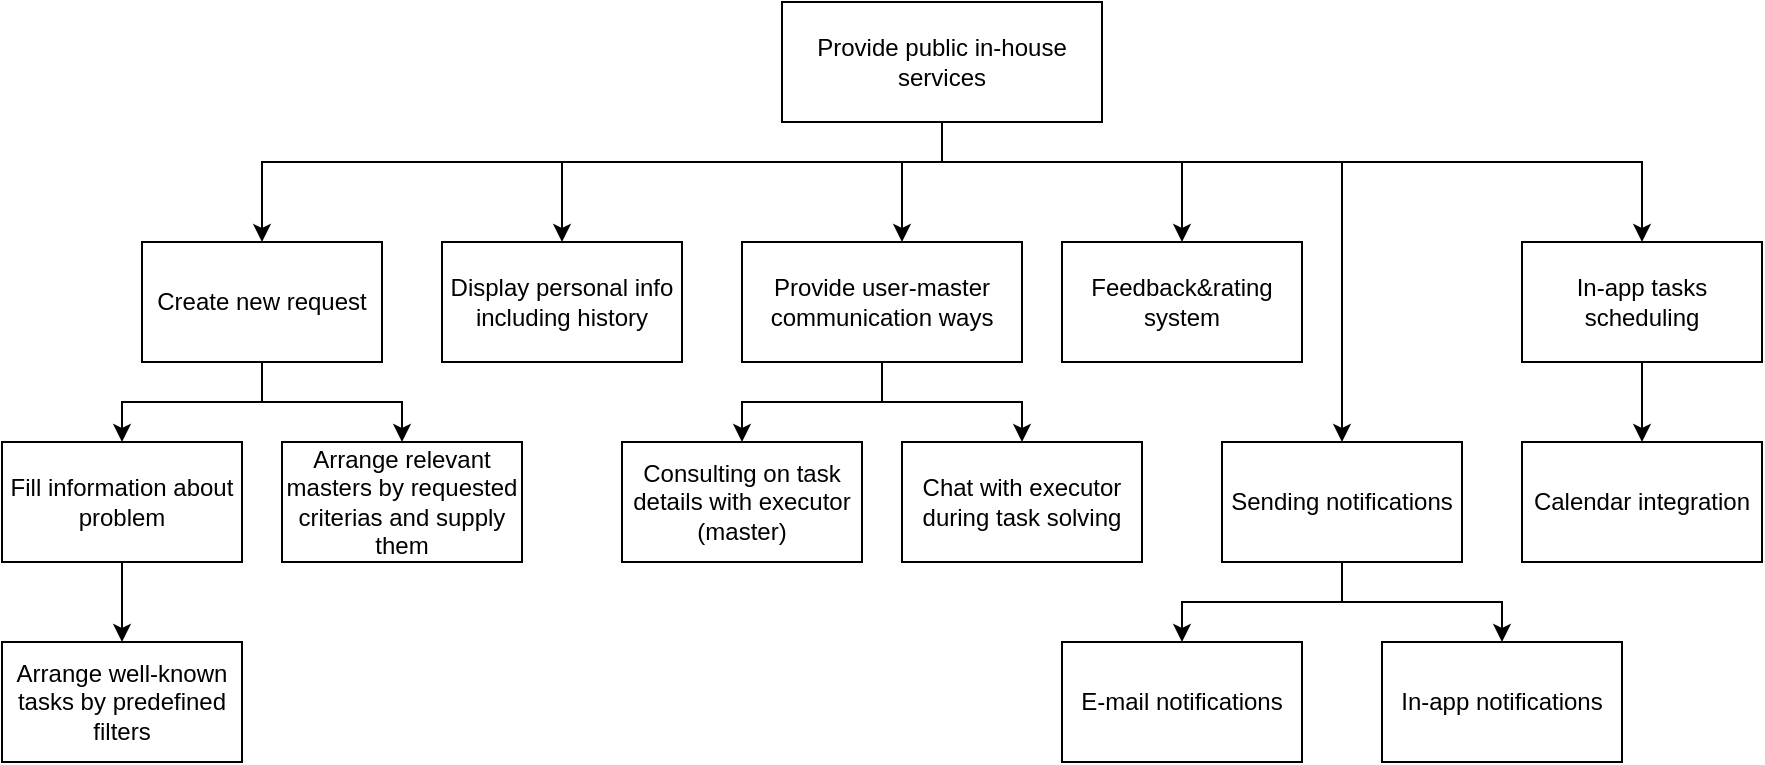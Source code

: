 <mxfile version="20.4.2" type="device"><diagram id="DK6LMgPEavckiG7GLwEh" name="Page-1"><mxGraphModel dx="1727" dy="977" grid="1" gridSize="10" guides="1" tooltips="1" connect="1" arrows="1" fold="1" page="1" pageScale="1" pageWidth="850" pageHeight="1100" math="0" shadow="0"><root><mxCell id="0"/><mxCell id="1" parent="0"/><mxCell id="0rfQ9InMZ9AK1Nsloik6-13" style="edgeStyle=orthogonalEdgeStyle;rounded=0;orthogonalLoop=1;jettySize=auto;html=1;exitX=0.5;exitY=1;exitDx=0;exitDy=0;entryX=0.5;entryY=0;entryDx=0;entryDy=0;" edge="1" parent="1" source="0rfQ9InMZ9AK1Nsloik6-1" target="0rfQ9InMZ9AK1Nsloik6-2"><mxGeometry relative="1" as="geometry"><Array as="points"><mxPoint x="490" y="180"/><mxPoint x="150" y="180"/></Array></mxGeometry></mxCell><mxCell id="0rfQ9InMZ9AK1Nsloik6-21" style="edgeStyle=orthogonalEdgeStyle;rounded=0;orthogonalLoop=1;jettySize=auto;html=1;exitX=0.5;exitY=1;exitDx=0;exitDy=0;entryX=0.5;entryY=0;entryDx=0;entryDy=0;" edge="1" parent="1" source="0rfQ9InMZ9AK1Nsloik6-1" target="0rfQ9InMZ9AK1Nsloik6-9"><mxGeometry relative="1" as="geometry"><Array as="points"><mxPoint x="490" y="180"/><mxPoint x="300" y="180"/></Array></mxGeometry></mxCell><mxCell id="0rfQ9InMZ9AK1Nsloik6-22" style="edgeStyle=orthogonalEdgeStyle;rounded=0;orthogonalLoop=1;jettySize=auto;html=1;exitX=0.5;exitY=1;exitDx=0;exitDy=0;" edge="1" parent="1" source="0rfQ9InMZ9AK1Nsloik6-1" target="0rfQ9InMZ9AK1Nsloik6-6"><mxGeometry relative="1" as="geometry"><Array as="points"><mxPoint x="490" y="180"/><mxPoint x="470" y="180"/></Array></mxGeometry></mxCell><mxCell id="0rfQ9InMZ9AK1Nsloik6-23" style="edgeStyle=orthogonalEdgeStyle;rounded=0;orthogonalLoop=1;jettySize=auto;html=1;exitX=0.5;exitY=1;exitDx=0;exitDy=0;entryX=0.5;entryY=0;entryDx=0;entryDy=0;" edge="1" parent="1" source="0rfQ9InMZ9AK1Nsloik6-1" target="0rfQ9InMZ9AK1Nsloik6-11"><mxGeometry relative="1" as="geometry"><Array as="points"><mxPoint x="490" y="180"/><mxPoint x="610" y="180"/></Array></mxGeometry></mxCell><mxCell id="0rfQ9InMZ9AK1Nsloik6-27" style="edgeStyle=orthogonalEdgeStyle;rounded=0;orthogonalLoop=1;jettySize=auto;html=1;exitX=0.5;exitY=1;exitDx=0;exitDy=0;entryX=0.5;entryY=0;entryDx=0;entryDy=0;" edge="1" parent="1" source="0rfQ9InMZ9AK1Nsloik6-1" target="0rfQ9InMZ9AK1Nsloik6-26"><mxGeometry relative="1" as="geometry"><Array as="points"><mxPoint x="490" y="180"/><mxPoint x="840" y="180"/></Array></mxGeometry></mxCell><mxCell id="0rfQ9InMZ9AK1Nsloik6-28" style="edgeStyle=orthogonalEdgeStyle;rounded=0;orthogonalLoop=1;jettySize=auto;html=1;exitX=0.5;exitY=1;exitDx=0;exitDy=0;entryX=0.5;entryY=0;entryDx=0;entryDy=0;" edge="1" parent="1" source="0rfQ9InMZ9AK1Nsloik6-1" target="0rfQ9InMZ9AK1Nsloik6-12"><mxGeometry relative="1" as="geometry"><Array as="points"><mxPoint x="490" y="180"/><mxPoint x="690" y="180"/></Array></mxGeometry></mxCell><mxCell id="0rfQ9InMZ9AK1Nsloik6-1" value="Provide&amp;nbsp;public in-house services" style="rounded=0;whiteSpace=wrap;html=1;" vertex="1" parent="1"><mxGeometry x="410" y="100" width="160" height="60" as="geometry"/></mxCell><mxCell id="0rfQ9InMZ9AK1Nsloik6-14" style="edgeStyle=orthogonalEdgeStyle;rounded=0;orthogonalLoop=1;jettySize=auto;html=1;exitX=0.5;exitY=1;exitDx=0;exitDy=0;entryX=0.5;entryY=0;entryDx=0;entryDy=0;" edge="1" parent="1" source="0rfQ9InMZ9AK1Nsloik6-2" target="0rfQ9InMZ9AK1Nsloik6-3"><mxGeometry relative="1" as="geometry"/></mxCell><mxCell id="0rfQ9InMZ9AK1Nsloik6-15" style="edgeStyle=orthogonalEdgeStyle;rounded=0;orthogonalLoop=1;jettySize=auto;html=1;exitX=0.5;exitY=1;exitDx=0;exitDy=0;entryX=0.5;entryY=0;entryDx=0;entryDy=0;" edge="1" parent="1" source="0rfQ9InMZ9AK1Nsloik6-2" target="0rfQ9InMZ9AK1Nsloik6-7"><mxGeometry relative="1" as="geometry"/></mxCell><mxCell id="0rfQ9InMZ9AK1Nsloik6-2" value="Create new request" style="rounded=0;whiteSpace=wrap;html=1;" vertex="1" parent="1"><mxGeometry x="90" y="220" width="120" height="60" as="geometry"/></mxCell><mxCell id="0rfQ9InMZ9AK1Nsloik6-16" style="edgeStyle=orthogonalEdgeStyle;rounded=0;orthogonalLoop=1;jettySize=auto;html=1;exitX=0.5;exitY=1;exitDx=0;exitDy=0;" edge="1" parent="1" source="0rfQ9InMZ9AK1Nsloik6-3" target="0rfQ9InMZ9AK1Nsloik6-4"><mxGeometry relative="1" as="geometry"/></mxCell><mxCell id="0rfQ9InMZ9AK1Nsloik6-3" value="Fill information about problem" style="rounded=0;whiteSpace=wrap;html=1;" vertex="1" parent="1"><mxGeometry x="20" y="320" width="120" height="60" as="geometry"/></mxCell><mxCell id="0rfQ9InMZ9AK1Nsloik6-4" value="Arrange well-known tasks by predefined filters" style="rounded=0;whiteSpace=wrap;html=1;" vertex="1" parent="1"><mxGeometry x="20" y="420" width="120" height="60" as="geometry"/></mxCell><mxCell id="0rfQ9InMZ9AK1Nsloik6-24" style="edgeStyle=orthogonalEdgeStyle;rounded=0;orthogonalLoop=1;jettySize=auto;html=1;exitX=0.5;exitY=1;exitDx=0;exitDy=0;" edge="1" parent="1" source="0rfQ9InMZ9AK1Nsloik6-6" target="0rfQ9InMZ9AK1Nsloik6-8"><mxGeometry relative="1" as="geometry"/></mxCell><mxCell id="0rfQ9InMZ9AK1Nsloik6-25" style="edgeStyle=orthogonalEdgeStyle;rounded=0;orthogonalLoop=1;jettySize=auto;html=1;exitX=0.5;exitY=1;exitDx=0;exitDy=0;entryX=0.5;entryY=0;entryDx=0;entryDy=0;" edge="1" parent="1" source="0rfQ9InMZ9AK1Nsloik6-6" target="0rfQ9InMZ9AK1Nsloik6-10"><mxGeometry relative="1" as="geometry"/></mxCell><mxCell id="0rfQ9InMZ9AK1Nsloik6-6" value="Provide user-master communication ways" style="rounded=0;whiteSpace=wrap;html=1;" vertex="1" parent="1"><mxGeometry x="390" y="220" width="140" height="60" as="geometry"/></mxCell><mxCell id="0rfQ9InMZ9AK1Nsloik6-7" value="Arrange relevant masters by requested criterias and supply them" style="rounded=0;whiteSpace=wrap;html=1;" vertex="1" parent="1"><mxGeometry x="160" y="320" width="120" height="60" as="geometry"/></mxCell><mxCell id="0rfQ9InMZ9AK1Nsloik6-8" value="Consulting on task details with executor (master)" style="rounded=0;whiteSpace=wrap;html=1;" vertex="1" parent="1"><mxGeometry x="330" y="320" width="120" height="60" as="geometry"/></mxCell><mxCell id="0rfQ9InMZ9AK1Nsloik6-9" value="Display personal info including history" style="rounded=0;whiteSpace=wrap;html=1;" vertex="1" parent="1"><mxGeometry x="240" y="220" width="120" height="60" as="geometry"/></mxCell><mxCell id="0rfQ9InMZ9AK1Nsloik6-10" value="Chat with executor during task solving" style="rounded=0;whiteSpace=wrap;html=1;" vertex="1" parent="1"><mxGeometry x="470" y="320" width="120" height="60" as="geometry"/></mxCell><mxCell id="0rfQ9InMZ9AK1Nsloik6-11" value="Feedback&amp;amp;rating system" style="rounded=0;whiteSpace=wrap;html=1;" vertex="1" parent="1"><mxGeometry x="550" y="220" width="120" height="60" as="geometry"/></mxCell><mxCell id="0rfQ9InMZ9AK1Nsloik6-30" style="edgeStyle=orthogonalEdgeStyle;rounded=0;orthogonalLoop=1;jettySize=auto;html=1;exitX=0.5;exitY=1;exitDx=0;exitDy=0;entryX=0.5;entryY=0;entryDx=0;entryDy=0;" edge="1" parent="1" source="0rfQ9InMZ9AK1Nsloik6-12" target="0rfQ9InMZ9AK1Nsloik6-29"><mxGeometry relative="1" as="geometry"/></mxCell><mxCell id="0rfQ9InMZ9AK1Nsloik6-32" style="edgeStyle=orthogonalEdgeStyle;rounded=0;orthogonalLoop=1;jettySize=auto;html=1;exitX=0.5;exitY=1;exitDx=0;exitDy=0;" edge="1" parent="1" source="0rfQ9InMZ9AK1Nsloik6-12" target="0rfQ9InMZ9AK1Nsloik6-31"><mxGeometry relative="1" as="geometry"/></mxCell><mxCell id="0rfQ9InMZ9AK1Nsloik6-12" value="Sending notifications" style="rounded=0;whiteSpace=wrap;html=1;" vertex="1" parent="1"><mxGeometry x="630" y="320" width="120" height="60" as="geometry"/></mxCell><mxCell id="0rfQ9InMZ9AK1Nsloik6-34" style="edgeStyle=orthogonalEdgeStyle;rounded=0;orthogonalLoop=1;jettySize=auto;html=1;" edge="1" parent="1" source="0rfQ9InMZ9AK1Nsloik6-26" target="0rfQ9InMZ9AK1Nsloik6-33"><mxGeometry relative="1" as="geometry"/></mxCell><mxCell id="0rfQ9InMZ9AK1Nsloik6-26" value="In-app tasks scheduling" style="rounded=0;whiteSpace=wrap;html=1;" vertex="1" parent="1"><mxGeometry x="780" y="220" width="120" height="60" as="geometry"/></mxCell><mxCell id="0rfQ9InMZ9AK1Nsloik6-29" value="E-mail notifications" style="rounded=0;whiteSpace=wrap;html=1;" vertex="1" parent="1"><mxGeometry x="550" y="420" width="120" height="60" as="geometry"/></mxCell><mxCell id="0rfQ9InMZ9AK1Nsloik6-31" value="In-app notifications" style="rounded=0;whiteSpace=wrap;html=1;" vertex="1" parent="1"><mxGeometry x="710" y="420" width="120" height="60" as="geometry"/></mxCell><mxCell id="0rfQ9InMZ9AK1Nsloik6-33" value="Calendar integration" style="rounded=0;whiteSpace=wrap;html=1;" vertex="1" parent="1"><mxGeometry x="780" y="320" width="120" height="60" as="geometry"/></mxCell></root></mxGraphModel></diagram></mxfile>